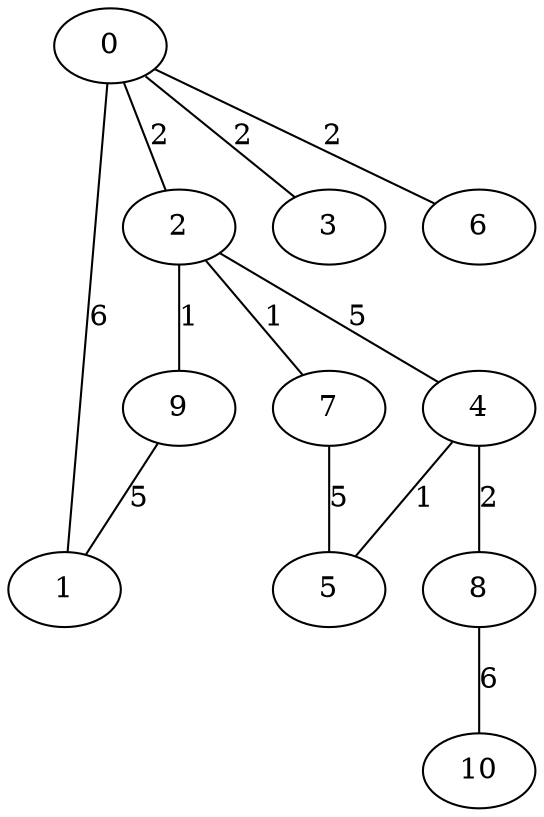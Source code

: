 graph g {
  0 [ habit = 6, size = 383, x = 5, y = 8 ]
  1 [ habit = 12, size = 440, x = 9, y = 10 ]
  2 [ habit = 3, size = 461, x = 7, y = 7 ]
  3 [ base = 2, habit = 8, size = 296, x = 1, y = 8 ]
  4 [ base = 1, habit = 8, size = 72, x = 6, y = 4 ]
  5 [ habit = 3, size = 302, x = 9, y = 4 ]
  6 [ habit = 1, size = 484, x = 4, y = 10 ]
  7 [ habit = 7, size = 302, x = 10, y = 6 ]
  8 [ habit = 9, size = 197, x = 3, y = 3 ]
  9 [ habit = 7, size = 217, x = 10, y = 8 ]
  10 [ habit = 4, size = 343, x = 1, y = 1 ]

  0 -- 1 [ label = 6, weight = 6 ]
  0 -- 2 [ label = 2, weight = 2 ]
  0 -- 3 [ label = 2, weight = 2 ]
  0 -- 6 [ label = 2, weight = 2 ]
  2 -- 9 [ label = 1, weight = 1 ]
  2 -- 4 [ label = 5, weight = 5 ]
  2 -- 7 [ label = 1, weight = 1 ]
  4 -- 8 [ label = 2, weight = 2 ]
  4 -- 5 [ label = 1, weight = 1 ]
  7 -- 5 [ label = 5, weight = 5 ]
  8 -- 10 [ label = 6, weight = 6 ]
  9 -- 1 [ label = 5, weight = 5 ]
}
